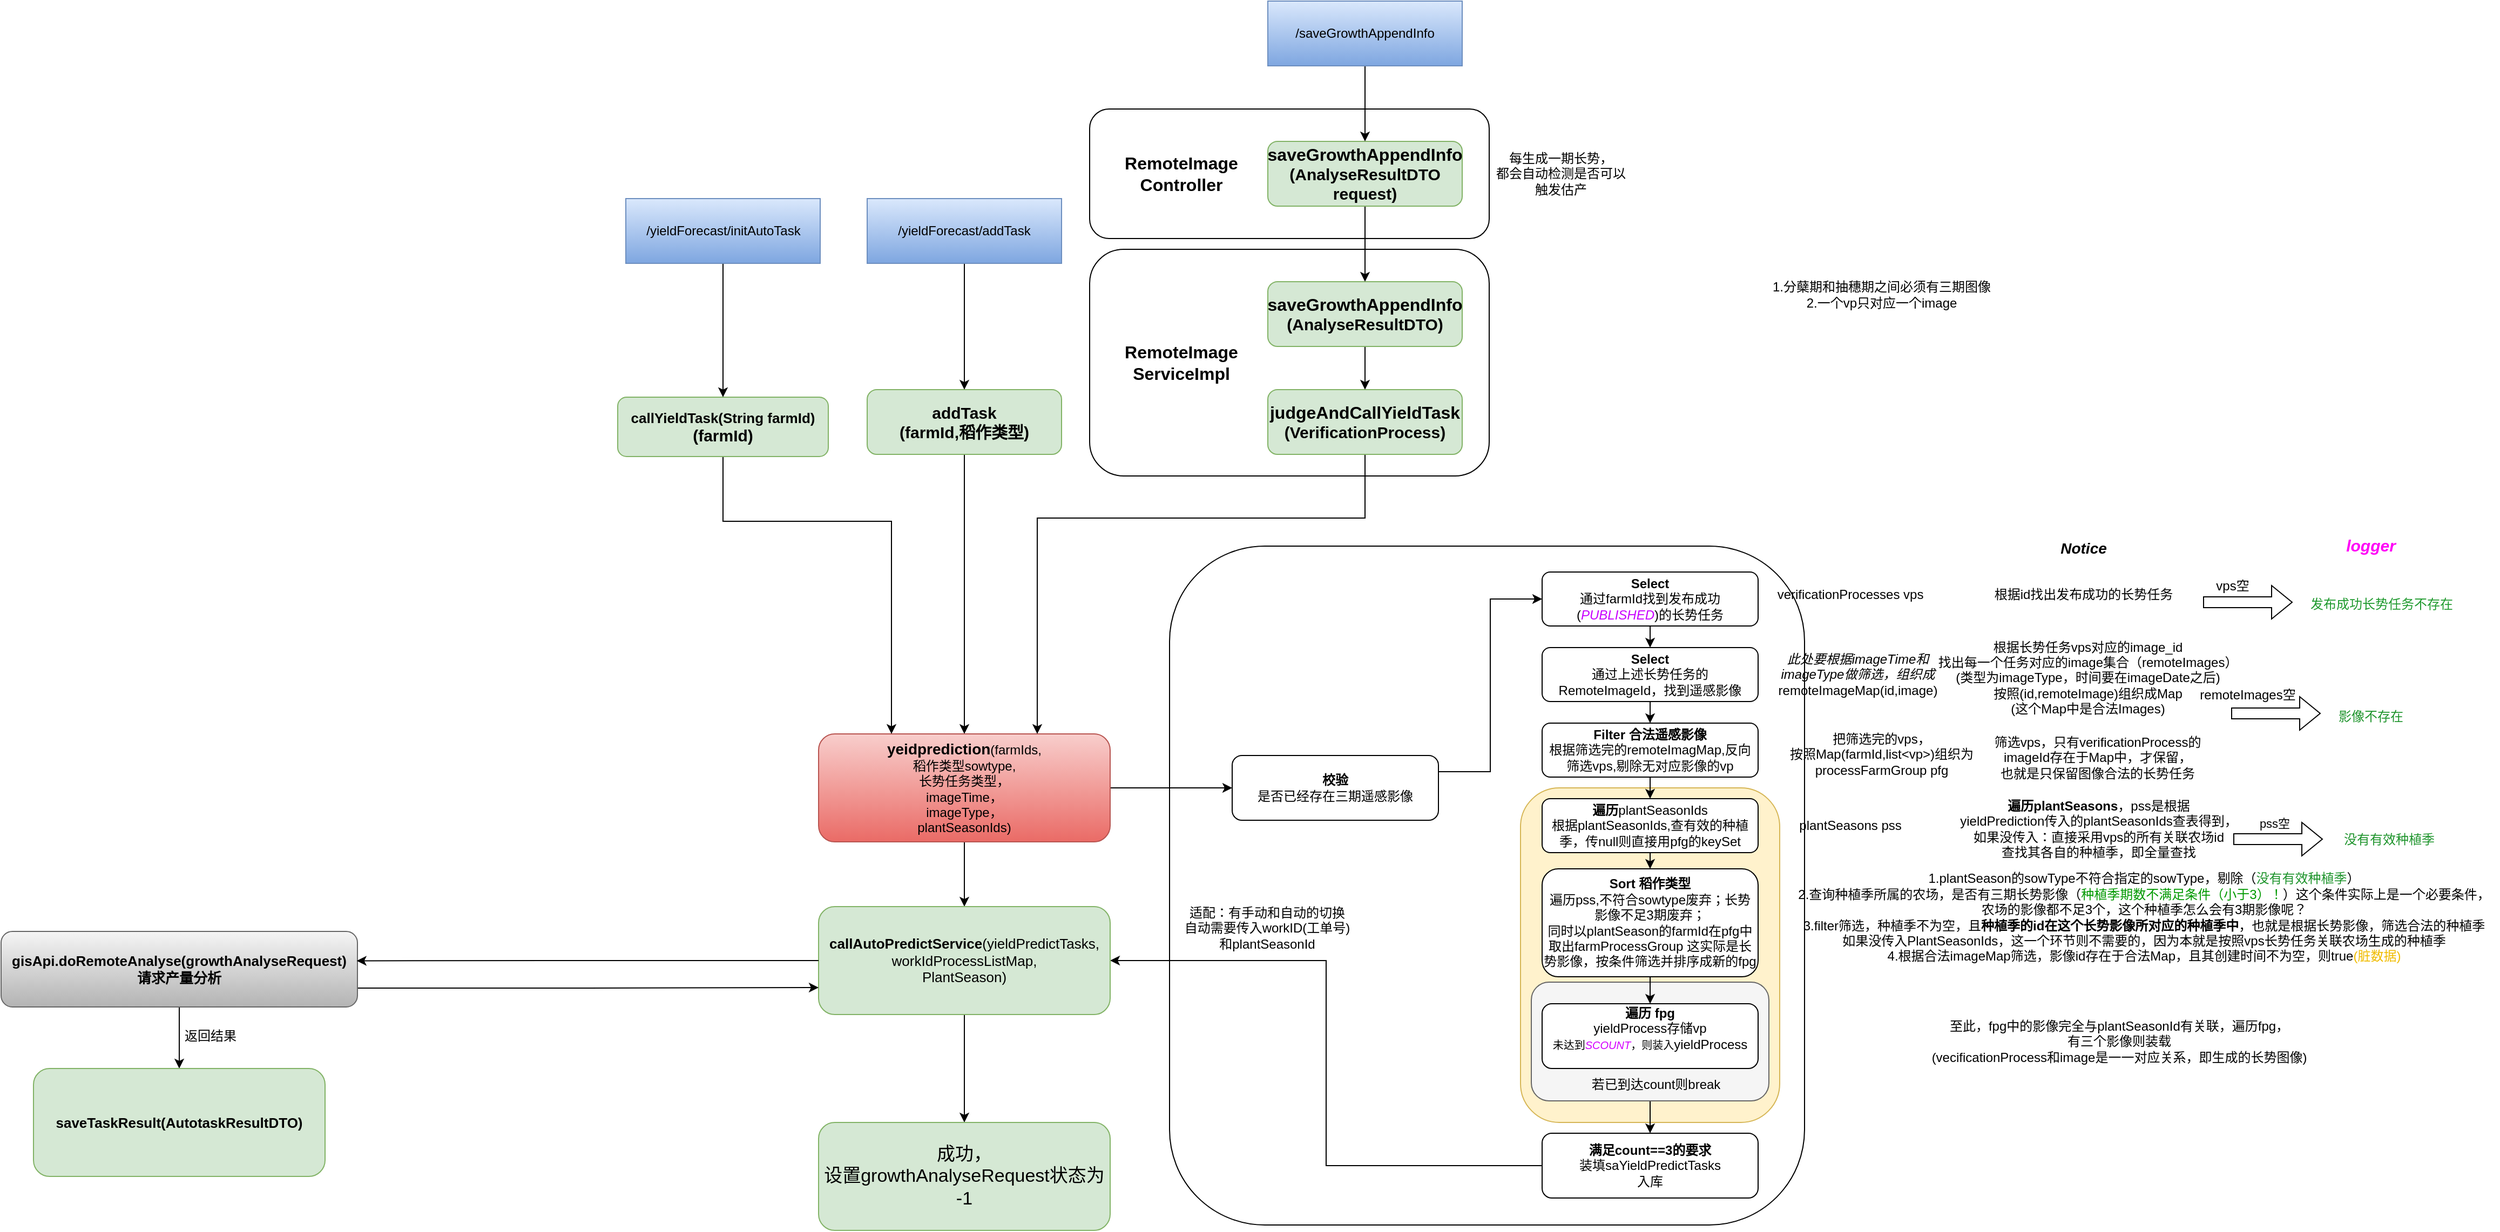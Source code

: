<mxfile version="24.7.7">
  <diagram name="第 1 页" id="k5yTiqKiM7KxolQvgu_R">
    <mxGraphModel dx="2059" dy="1149" grid="0" gridSize="10" guides="1" tooltips="1" connect="1" arrows="1" fold="1" page="0" pageScale="1" pageWidth="827" pageHeight="1169" math="0" shadow="0">
      <root>
        <mxCell id="0" />
        <mxCell id="1" parent="0" />
        <mxCell id="CCDwiHsNsHK28pe2jVji-4" value="" style="rounded=1;whiteSpace=wrap;html=1;" parent="1" vertex="1">
          <mxGeometry x="455" y="196" width="588" height="629" as="geometry" />
        </mxCell>
        <mxCell id="Lbo-__C76JFn3yMAQjEz-19" value="" style="rounded=1;whiteSpace=wrap;html=1;" parent="1" vertex="1">
          <mxGeometry x="381" y="-209" width="370" height="120" as="geometry" />
        </mxCell>
        <mxCell id="XywxlG7MxDHmHPa6fk5y-3" value="" style="rounded=1;whiteSpace=wrap;html=1;glass=0;shadow=0;fillColor=#fff2cc;strokeColor=#d6b656;" parent="1" vertex="1">
          <mxGeometry x="780" y="420" width="240" height="310" as="geometry" />
        </mxCell>
        <mxCell id="XywxlG7MxDHmHPa6fk5y-6" style="edgeStyle=orthogonalEdgeStyle;rounded=0;orthogonalLoop=1;jettySize=auto;html=1;exitX=0.5;exitY=1;exitDx=0;exitDy=0;" parent="1" source="XywxlG7MxDHmHPa6fk5y-5" target="XywxlG7MxDHmHPa6fk5y-2" edge="1">
          <mxGeometry relative="1" as="geometry" />
        </mxCell>
        <mxCell id="XywxlG7MxDHmHPa6fk5y-5" value="" style="rounded=1;whiteSpace=wrap;html=1;glass=0;perimeterSpacing=0;fillColor=#f5f5f5;strokeColor=#666666;fontColor=#333333;" parent="1" vertex="1">
          <mxGeometry x="790" y="600" width="220" height="110" as="geometry" />
        </mxCell>
        <mxCell id="x2K73aIPuK8ccEK3Wu4M-2" style="edgeStyle=orthogonalEdgeStyle;rounded=0;orthogonalLoop=1;jettySize=auto;html=1;exitX=0.5;exitY=1;exitDx=0;exitDy=0;entryX=0.5;entryY=0;entryDx=0;entryDy=0;" parent="1" source="k6Vo8XJsOw7zzvh53n1a-1" target="k6Vo8XJsOw7zzvh53n1a-2" edge="1">
          <mxGeometry relative="1" as="geometry" />
        </mxCell>
        <mxCell id="k6Vo8XJsOw7zzvh53n1a-1" value="&lt;b&gt;&lt;font style=&quot;font-size: 15px;&quot;&gt;addTask&lt;/font&gt;&lt;/b&gt;&lt;div&gt;&lt;b&gt;&lt;font style=&quot;font-size: 15px;&quot;&gt;(farmId,稻作类型)&lt;/font&gt;&lt;/b&gt;&lt;/div&gt;" style="rounded=1;whiteSpace=wrap;html=1;fillColor=#d5e8d4;strokeColor=#82b366;" parent="1" vertex="1">
          <mxGeometry x="175" y="51" width="180" height="60" as="geometry" />
        </mxCell>
        <mxCell id="k6Vo8XJsOw7zzvh53n1a-19" style="edgeStyle=orthogonalEdgeStyle;rounded=0;orthogonalLoop=1;jettySize=auto;html=1;exitX=1;exitY=0.5;exitDx=0;exitDy=0;entryX=0;entryY=0.5;entryDx=0;entryDy=0;" parent="1" source="k6Vo8XJsOw7zzvh53n1a-2" target="k6Vo8XJsOw7zzvh53n1a-4" edge="1">
          <mxGeometry relative="1" as="geometry" />
        </mxCell>
        <mxCell id="CCDwiHsNsHK28pe2jVji-3" style="edgeStyle=orthogonalEdgeStyle;rounded=0;orthogonalLoop=1;jettySize=auto;html=1;exitX=0.5;exitY=1;exitDx=0;exitDy=0;entryX=0.5;entryY=0;entryDx=0;entryDy=0;" parent="1" source="k6Vo8XJsOw7zzvh53n1a-2" target="XywxlG7MxDHmHPa6fk5y-12" edge="1">
          <mxGeometry relative="1" as="geometry" />
        </mxCell>
        <mxCell id="k6Vo8XJsOw7zzvh53n1a-2" value="&lt;b&gt;&lt;font style=&quot;font-size: 14px;&quot;&gt;yeidprediction&lt;/font&gt;&lt;/b&gt;(farmIds,&lt;div&gt;稻作类型sowtype,&lt;/div&gt;&lt;div&gt;长势任务类型，&lt;/div&gt;&lt;div&gt;imageTime，&lt;/div&gt;&lt;div&gt;imageType，&lt;/div&gt;&lt;div&gt;plantSeasonIds)&lt;/div&gt;" style="rounded=1;whiteSpace=wrap;html=1;fillColor=#f8cecc;strokeColor=#b85450;gradientColor=#ea6b66;" parent="1" vertex="1">
          <mxGeometry x="130" y="370" width="270" height="100" as="geometry" />
        </mxCell>
        <mxCell id="k6Vo8XJsOw7zzvh53n1a-7" style="edgeStyle=orthogonalEdgeStyle;rounded=0;orthogonalLoop=1;jettySize=auto;html=1;exitX=1;exitY=0.25;exitDx=0;exitDy=0;entryX=0;entryY=0.5;entryDx=0;entryDy=0;" parent="1" source="k6Vo8XJsOw7zzvh53n1a-4" target="k6Vo8XJsOw7zzvh53n1a-6" edge="1">
          <mxGeometry relative="1" as="geometry" />
        </mxCell>
        <mxCell id="k6Vo8XJsOw7zzvh53n1a-4" value="&lt;b&gt;校验&lt;/b&gt;&lt;br&gt;是否已经存在三期遥感影像" style="rounded=1;whiteSpace=wrap;html=1;" parent="1" vertex="1">
          <mxGeometry x="513" y="390" width="191" height="60" as="geometry" />
        </mxCell>
        <mxCell id="k6Vo8XJsOw7zzvh53n1a-12" style="edgeStyle=orthogonalEdgeStyle;rounded=0;orthogonalLoop=1;jettySize=auto;html=1;exitX=0.5;exitY=1;exitDx=0;exitDy=0;entryX=0.5;entryY=0;entryDx=0;entryDy=0;" parent="1" source="k6Vo8XJsOw7zzvh53n1a-6" target="k6Vo8XJsOw7zzvh53n1a-10" edge="1">
          <mxGeometry relative="1" as="geometry" />
        </mxCell>
        <mxCell id="k6Vo8XJsOw7zzvh53n1a-6" value="&lt;b&gt;Select&lt;/b&gt;&lt;br&gt;通过farmId找到发布成功(&lt;i&gt;&lt;font color=&quot;#c800ff&quot;&gt;PUBLISHED&lt;/font&gt;&lt;/i&gt;)的长势任务" style="rounded=1;whiteSpace=wrap;html=1;" parent="1" vertex="1">
          <mxGeometry x="800" y="220" width="200" height="50" as="geometry" />
        </mxCell>
        <mxCell id="k6Vo8XJsOw7zzvh53n1a-15" style="edgeStyle=orthogonalEdgeStyle;rounded=0;orthogonalLoop=1;jettySize=auto;html=1;exitX=0.5;exitY=1;exitDx=0;exitDy=0;entryX=0.5;entryY=0;entryDx=0;entryDy=0;" parent="1" source="k6Vo8XJsOw7zzvh53n1a-10" target="k6Vo8XJsOw7zzvh53n1a-14" edge="1">
          <mxGeometry relative="1" as="geometry" />
        </mxCell>
        <mxCell id="k6Vo8XJsOw7zzvh53n1a-10" value="&lt;b&gt;Select&lt;/b&gt;&lt;br&gt;通过上述长势任务的RemoteImageId，找到遥感影像" style="rounded=1;whiteSpace=wrap;html=1;" parent="1" vertex="1">
          <mxGeometry x="800" y="290" width="200" height="50" as="geometry" />
        </mxCell>
        <mxCell id="k6Vo8XJsOw7zzvh53n1a-11" value="此处要根据imageTime和&lt;br&gt;imageType做筛选，组织成&lt;br&gt;&lt;div&gt;&lt;font style=&quot;font-style: normal;&quot;&gt;remoteImageMap(id,image)&lt;/font&gt;&lt;/div&gt;" style="text;html=1;align=center;verticalAlign=middle;resizable=0;points=[];autosize=1;strokeColor=none;fillColor=none;fontStyle=2" parent="1" vertex="1">
          <mxGeometry x="1007" y="285" width="170" height="60" as="geometry" />
        </mxCell>
        <mxCell id="k6Vo8XJsOw7zzvh53n1a-13" value="verificationProcesses vps" style="text;html=1;align=center;verticalAlign=middle;resizable=0;points=[];autosize=1;strokeColor=none;fillColor=none;" parent="1" vertex="1">
          <mxGeometry x="1005" y="226" width="160" height="30" as="geometry" />
        </mxCell>
        <mxCell id="k6Vo8XJsOw7zzvh53n1a-18" style="edgeStyle=orthogonalEdgeStyle;rounded=0;orthogonalLoop=1;jettySize=auto;html=1;exitX=0.5;exitY=1;exitDx=0;exitDy=0;entryX=0.5;entryY=0;entryDx=0;entryDy=0;" parent="1" source="k6Vo8XJsOw7zzvh53n1a-14" target="k6Vo8XJsOw7zzvh53n1a-17" edge="1">
          <mxGeometry relative="1" as="geometry" />
        </mxCell>
        <mxCell id="k6Vo8XJsOw7zzvh53n1a-14" value="&lt;b&gt;Filter 合法遥感影像&lt;/b&gt;&lt;br&gt;根据筛选完的remoteImagMap,反向筛选vps,剔除无对应影像的vp" style="rounded=1;whiteSpace=wrap;html=1;" parent="1" vertex="1">
          <mxGeometry x="800" y="360" width="200" height="50" as="geometry" />
        </mxCell>
        <mxCell id="k6Vo8XJsOw7zzvh53n1a-16" value="把筛选完的vps，&lt;div&gt;按照Map(farmId,list&amp;lt;vp&amp;gt;)组织为&lt;br&gt;processFarmGroup pfg&lt;/div&gt;" style="text;html=1;align=center;verticalAlign=middle;resizable=0;points=[];autosize=1;strokeColor=none;fillColor=none;" parent="1" vertex="1">
          <mxGeometry x="1019" y="359" width="190" height="60" as="geometry" />
        </mxCell>
        <mxCell id="k6Vo8XJsOw7zzvh53n1a-21" style="edgeStyle=orthogonalEdgeStyle;rounded=0;orthogonalLoop=1;jettySize=auto;html=1;exitX=0.5;exitY=1;exitDx=0;exitDy=0;entryX=0.5;entryY=0;entryDx=0;entryDy=0;" parent="1" source="k6Vo8XJsOw7zzvh53n1a-17" target="k6Vo8XJsOw7zzvh53n1a-20" edge="1">
          <mxGeometry relative="1" as="geometry" />
        </mxCell>
        <mxCell id="k6Vo8XJsOw7zzvh53n1a-17" value="&lt;b&gt;遍历&lt;/b&gt;plantSeasonIds&lt;br&gt;根据plantSeasonIds,查有效的种植季，传null则直接用pfg的keySet" style="rounded=1;whiteSpace=wrap;html=1;" parent="1" vertex="1">
          <mxGeometry x="800" y="430" width="200" height="50" as="geometry" />
        </mxCell>
        <mxCell id="XywxlG7MxDHmHPa6fk5y-1" style="edgeStyle=orthogonalEdgeStyle;rounded=0;orthogonalLoop=1;jettySize=auto;html=1;exitX=0.5;exitY=1;exitDx=0;exitDy=0;entryX=0.5;entryY=0;entryDx=0;entryDy=0;" parent="1" source="k6Vo8XJsOw7zzvh53n1a-20" target="EAVZWAEJz5FC2BpZX5lk-1" edge="1">
          <mxGeometry relative="1" as="geometry" />
        </mxCell>
        <mxCell id="k6Vo8XJsOw7zzvh53n1a-20" value="&lt;b&gt;Sort 稻作类型&lt;/b&gt;&lt;br&gt;遍历pss,不符合sowtype废弃；长势影像不足3期废弃；&lt;div&gt;同时以plantSeason的farmId在pfg中取出farmProcessGroup 这实际是长势影像，按条件筛选并排序成新的fpg&lt;/div&gt;" style="rounded=1;whiteSpace=wrap;html=1;" parent="1" vertex="1">
          <mxGeometry x="800" y="495" width="200" height="100" as="geometry" />
        </mxCell>
        <mxCell id="k6Vo8XJsOw7zzvh53n1a-22" value="plantSeasons pss" style="text;html=1;align=center;verticalAlign=middle;resizable=0;points=[];autosize=1;strokeColor=none;fillColor=none;" parent="1" vertex="1">
          <mxGeometry x="1025" y="440" width="120" height="30" as="geometry" />
        </mxCell>
        <mxCell id="EAVZWAEJz5FC2BpZX5lk-1" value="&lt;b&gt;遍历 fpg&lt;/b&gt;&lt;br&gt;&lt;div&gt;yieldProcess存储vp&lt;br&gt;&lt;font size=&quot;1&quot;&gt;&lt;span style=&quot;font-size: 10px;&quot;&gt;未达到&lt;/span&gt;&lt;i style=&quot;color: rgb(212, 0, 255); font-size: 10px;&quot;&gt;SCOUNT&lt;/i&gt;&lt;span style=&quot;font-size: 10px;&quot;&gt;，则装入&lt;/span&gt;&lt;/font&gt;&lt;span style=&quot;background-color: initial;&quot;&gt;yieldProcess&lt;/span&gt;&lt;/div&gt;&lt;div&gt;&lt;br&gt;&lt;/div&gt;" style="rounded=1;whiteSpace=wrap;html=1;" parent="1" vertex="1">
          <mxGeometry x="800" y="620" width="200" height="60" as="geometry" />
        </mxCell>
        <mxCell id="XywxlG7MxDHmHPa6fk5y-2" value="&lt;div&gt;&lt;b&gt;满足count==3的要求&lt;/b&gt;&lt;/div&gt;&lt;div&gt;装填&lt;span style=&quot;background-color: initial;&quot;&gt;saYieldPredictTasks&lt;/span&gt;&lt;/div&gt;&lt;div&gt;&lt;span style=&quot;background-color: initial;&quot;&gt;入库&lt;/span&gt;&lt;/div&gt;" style="rounded=1;whiteSpace=wrap;html=1;" parent="1" vertex="1">
          <mxGeometry x="800" y="740" width="200" height="60" as="geometry" />
        </mxCell>
        <mxCell id="XywxlG7MxDHmHPa6fk5y-4" value="若已到达count则break" style="text;html=1;align=center;verticalAlign=middle;resizable=0;points=[];autosize=1;strokeColor=none;fillColor=none;" parent="1" vertex="1">
          <mxGeometry x="835" y="680" width="140" height="30" as="geometry" />
        </mxCell>
        <mxCell id="XywxlG7MxDHmHPa6fk5y-13" style="edgeStyle=orthogonalEdgeStyle;rounded=0;orthogonalLoop=1;jettySize=auto;html=1;exitX=0;exitY=0.5;exitDx=0;exitDy=0;entryX=1;entryY=0.5;entryDx=0;entryDy=0;" parent="1" source="XywxlG7MxDHmHPa6fk5y-2" target="XywxlG7MxDHmHPa6fk5y-12" edge="1">
          <mxGeometry relative="1" as="geometry" />
        </mxCell>
        <mxCell id="XywxlG7MxDHmHPa6fk5y-9" value="适配：有手动和自动的切换&lt;div&gt;自动需要传入workID(工单号)&lt;/div&gt;&lt;div&gt;和plantSeasonId&lt;/div&gt;" style="text;html=1;align=center;verticalAlign=middle;resizable=0;points=[];autosize=1;strokeColor=none;fillColor=none;" parent="1" vertex="1">
          <mxGeometry x="455" y="520" width="180" height="60" as="geometry" />
        </mxCell>
        <mxCell id="CCDwiHsNsHK28pe2jVji-2" style="edgeStyle=orthogonalEdgeStyle;rounded=0;orthogonalLoop=1;jettySize=auto;html=1;exitX=0.5;exitY=1;exitDx=0;exitDy=0;entryX=0.5;entryY=0;entryDx=0;entryDy=0;" parent="1" source="XywxlG7MxDHmHPa6fk5y-12" target="XywxlG7MxDHmHPa6fk5y-19" edge="1">
          <mxGeometry relative="1" as="geometry" />
        </mxCell>
        <mxCell id="XywxlG7MxDHmHPa6fk5y-12" value="&lt;span style=&quot;text-wrap: nowrap; font-size: 13px;&quot;&gt;&lt;b&gt;&lt;font style=&quot;font-size: 13px;&quot;&gt;callAutoPredictService&lt;/font&gt;&lt;/b&gt;(yieldPredictTasks,&lt;/span&gt;&lt;div&gt;&lt;span style=&quot;text-wrap: nowrap; font-size: 13px;&quot;&gt;workIdProcessListMap,&lt;/span&gt;&lt;/div&gt;&lt;div&gt;&lt;span style=&quot;text-wrap: nowrap; font-size: 13px;&quot;&gt;PlantSeason)&lt;/span&gt;&lt;/div&gt;" style="rounded=1;whiteSpace=wrap;html=1;fillColor=#d5e8d4;strokeColor=#82b366;" parent="1" vertex="1">
          <mxGeometry x="130" y="530" width="270" height="100" as="geometry" />
        </mxCell>
        <mxCell id="Lbo-__C76JFn3yMAQjEz-26" style="edgeStyle=orthogonalEdgeStyle;rounded=0;orthogonalLoop=1;jettySize=auto;html=1;exitX=1;exitY=0.75;exitDx=0;exitDy=0;entryX=0;entryY=0.75;entryDx=0;entryDy=0;" parent="1" source="XywxlG7MxDHmHPa6fk5y-17" target="XywxlG7MxDHmHPa6fk5y-12" edge="1">
          <mxGeometry relative="1" as="geometry" />
        </mxCell>
        <mxCell id="Lbo-__C76JFn3yMAQjEz-30" style="edgeStyle=orthogonalEdgeStyle;rounded=0;orthogonalLoop=1;jettySize=auto;html=1;exitX=0.5;exitY=1;exitDx=0;exitDy=0;entryX=0.5;entryY=0;entryDx=0;entryDy=0;" parent="1" source="XywxlG7MxDHmHPa6fk5y-17" target="Lbo-__C76JFn3yMAQjEz-29" edge="1">
          <mxGeometry relative="1" as="geometry" />
        </mxCell>
        <mxCell id="XywxlG7MxDHmHPa6fk5y-17" value="&lt;span style=&quot;font-size: 13px; text-wrap: nowrap;&quot;&gt;&lt;b&gt;gisApi.doRemoteAnalyse(growthAnalyseRequest)&lt;/b&gt;&lt;/span&gt;&lt;div&gt;&lt;span style=&quot;font-size: 13px; text-wrap: nowrap;&quot;&gt;&lt;b&gt;请求产量分析&lt;/b&gt;&lt;/span&gt;&lt;/div&gt;" style="rounded=1;whiteSpace=wrap;html=1;fillColor=#f5f5f5;strokeColor=#666666;gradientColor=#b3b3b3;" parent="1" vertex="1">
          <mxGeometry x="-627" y="553" width="330" height="70" as="geometry" />
        </mxCell>
        <mxCell id="XywxlG7MxDHmHPa6fk5y-19" value="&lt;span style=&quot;text-wrap: nowrap; font-size: 17px;&quot;&gt;&lt;font style=&quot;font-size: 17px;&quot;&gt;成功，&lt;/font&gt;&lt;/span&gt;&lt;div style=&quot;font-size: 17px;&quot;&gt;&lt;font style=&quot;font-size: 17px;&quot;&gt;&lt;span style=&quot;text-wrap: nowrap;&quot;&gt;设置&lt;/span&gt;&lt;span style=&quot;text-wrap: nowrap;&quot;&gt;growthAnalyseRequest状态为&lt;/span&gt;&lt;/font&gt;&lt;div style=&quot;&quot;&gt;&lt;span style=&quot;text-wrap: nowrap;&quot;&gt;&lt;font style=&quot;font-size: 17px;&quot;&gt;-1&lt;/font&gt;&lt;/span&gt;&lt;/div&gt;&lt;/div&gt;" style="rounded=1;whiteSpace=wrap;html=1;fillColor=#d5e8d4;strokeColor=#82b366;" parent="1" vertex="1">
          <mxGeometry x="130" y="730" width="270" height="100" as="geometry" />
        </mxCell>
        <mxCell id="Lbo-__C76JFn3yMAQjEz-3" value="" style="rounded=1;whiteSpace=wrap;html=1;" parent="1" vertex="1">
          <mxGeometry x="381" y="-79" width="370" height="210" as="geometry" />
        </mxCell>
        <mxCell id="x2K73aIPuK8ccEK3Wu4M-1" style="edgeStyle=orthogonalEdgeStyle;rounded=0;orthogonalLoop=1;jettySize=auto;html=1;exitX=0.5;exitY=1;exitDx=0;exitDy=0;entryX=0.75;entryY=0;entryDx=0;entryDy=0;" parent="1" source="Lbo-__C76JFn3yMAQjEz-2" target="k6Vo8XJsOw7zzvh53n1a-2" edge="1">
          <mxGeometry relative="1" as="geometry">
            <Array as="points">
              <mxPoint x="636" y="170" />
              <mxPoint x="333" y="170" />
            </Array>
          </mxGeometry>
        </mxCell>
        <mxCell id="Lbo-__C76JFn3yMAQjEz-2" value="&lt;span style=&quot;text-align: left;&quot;&gt;&lt;b&gt;&lt;font style=&quot;font-size: 16px;&quot;&gt;judgeAndCallYieldTask&lt;/font&gt;&lt;/b&gt;&lt;/span&gt;&lt;br&gt;&lt;div&gt;&lt;b&gt;&lt;font style=&quot;font-size: 15px;&quot;&gt;(VerificationProcess)&lt;/font&gt;&lt;/b&gt;&lt;/div&gt;" style="rounded=1;whiteSpace=wrap;html=1;fillColor=#d5e8d4;strokeColor=#82b366;" parent="1" vertex="1">
          <mxGeometry x="546" y="51" width="180" height="60" as="geometry" />
        </mxCell>
        <mxCell id="Lbo-__C76JFn3yMAQjEz-4" value="&lt;b&gt;&lt;font style=&quot;font-size: 16px;&quot;&gt;RemoteImage&lt;/font&gt;&lt;/b&gt;&lt;div&gt;&lt;b&gt;&lt;font style=&quot;font-size: 16px;&quot;&gt;ServiceImpl&lt;/font&gt;&lt;/b&gt;&lt;/div&gt;" style="text;html=1;align=center;verticalAlign=middle;whiteSpace=wrap;rounded=0;" parent="1" vertex="1">
          <mxGeometry x="371" y="11" width="190" height="30" as="geometry" />
        </mxCell>
        <mxCell id="Lbo-__C76JFn3yMAQjEz-8" style="edgeStyle=orthogonalEdgeStyle;rounded=0;orthogonalLoop=1;jettySize=auto;html=1;exitX=0.5;exitY=1;exitDx=0;exitDy=0;entryX=0.5;entryY=0;entryDx=0;entryDy=0;" parent="1" source="Lbo-__C76JFn3yMAQjEz-7" target="Lbo-__C76JFn3yMAQjEz-2" edge="1">
          <mxGeometry relative="1" as="geometry" />
        </mxCell>
        <mxCell id="Lbo-__C76JFn3yMAQjEz-7" value="&lt;span style=&quot;text-align: left;&quot;&gt;&lt;b&gt;&lt;font style=&quot;font-size: 16px;&quot;&gt;saveGrowthAppendInfo&lt;/font&gt;&lt;/b&gt;&lt;/span&gt;&lt;br&gt;&lt;div&gt;&lt;b&gt;&lt;font style=&quot;font-size: 15px;&quot;&gt;(AnalyseResultDTO)&lt;/font&gt;&lt;/b&gt;&lt;/div&gt;" style="rounded=1;whiteSpace=wrap;html=1;fillColor=#d5e8d4;strokeColor=#82b366;" parent="1" vertex="1">
          <mxGeometry x="546" y="-49" width="180" height="60" as="geometry" />
        </mxCell>
        <mxCell id="Lbo-__C76JFn3yMAQjEz-11" style="edgeStyle=orthogonalEdgeStyle;rounded=0;orthogonalLoop=1;jettySize=auto;html=1;exitX=0.5;exitY=1;exitDx=0;exitDy=0;entryX=0.5;entryY=0;entryDx=0;entryDy=0;" parent="1" source="Lbo-__C76JFn3yMAQjEz-10" target="Lbo-__C76JFn3yMAQjEz-7" edge="1">
          <mxGeometry relative="1" as="geometry" />
        </mxCell>
        <mxCell id="Lbo-__C76JFn3yMAQjEz-10" value="&lt;span style=&quot;text-align: left;&quot;&gt;&lt;b&gt;&lt;font style=&quot;font-size: 16px;&quot;&gt;saveGrowthAppendInfo&lt;/font&gt;&lt;/b&gt;&lt;/span&gt;&lt;br&gt;&lt;div&gt;&lt;b&gt;&lt;font style=&quot;font-size: 15px;&quot;&gt;(AnalyseResultDTO request)&lt;/font&gt;&lt;/b&gt;&lt;/div&gt;" style="rounded=1;whiteSpace=wrap;html=1;fillColor=#d5e8d4;strokeColor=#82b366;" parent="1" vertex="1">
          <mxGeometry x="546" y="-179" width="180" height="60" as="geometry" />
        </mxCell>
        <mxCell id="Lbo-__C76JFn3yMAQjEz-12" value="&lt;span style=&quot;font-size: 16px;&quot;&gt;&lt;b&gt;RemoteImage&lt;/b&gt;&lt;/span&gt;&lt;div&gt;&lt;span style=&quot;font-size: 16px;&quot;&gt;&lt;b&gt;Controller&lt;/b&gt;&lt;/span&gt;&lt;/div&gt;" style="text;html=1;align=center;verticalAlign=middle;whiteSpace=wrap;rounded=0;" parent="1" vertex="1">
          <mxGeometry x="371" y="-164" width="190" height="30" as="geometry" />
        </mxCell>
        <mxCell id="Lbo-__C76JFn3yMAQjEz-14" style="edgeStyle=orthogonalEdgeStyle;rounded=0;orthogonalLoop=1;jettySize=auto;html=1;exitX=0.5;exitY=1;exitDx=0;exitDy=0;entryX=0.5;entryY=0;entryDx=0;entryDy=0;" parent="1" source="Lbo-__C76JFn3yMAQjEz-13" target="Lbo-__C76JFn3yMAQjEz-10" edge="1">
          <mxGeometry relative="1" as="geometry" />
        </mxCell>
        <mxCell id="Lbo-__C76JFn3yMAQjEz-13" value="/saveGrowthAppendInfo" style="whiteSpace=wrap;html=1;fillColor=#dae8fc;gradientColor=#7ea6e0;strokeColor=#6c8ebf;" parent="1" vertex="1">
          <mxGeometry x="546" y="-309" width="180" height="60" as="geometry" />
        </mxCell>
        <mxCell id="x2K73aIPuK8ccEK3Wu4M-4" style="edgeStyle=orthogonalEdgeStyle;rounded=0;orthogonalLoop=1;jettySize=auto;html=1;exitX=0.5;exitY=1;exitDx=0;exitDy=0;entryX=0.25;entryY=0;entryDx=0;entryDy=0;" parent="1" source="Lbo-__C76JFn3yMAQjEz-16" target="k6Vo8XJsOw7zzvh53n1a-2" edge="1">
          <mxGeometry relative="1" as="geometry">
            <Array as="points">
              <mxPoint x="42" y="173" />
              <mxPoint x="198" y="173" />
            </Array>
          </mxGeometry>
        </mxCell>
        <mxCell id="Lbo-__C76JFn3yMAQjEz-16" value="&lt;span style=&quot;text-align: left;&quot;&gt;&lt;b&gt;&lt;font style=&quot;font-size: 13px;&quot;&gt;callYieldTask(String farmId)&lt;/font&gt;&lt;/b&gt;&lt;/span&gt;&lt;br&gt;&lt;div&gt;&lt;b&gt;&lt;font style=&quot;font-size: 15px;&quot;&gt;(farmId)&lt;/font&gt;&lt;/b&gt;&lt;/div&gt;" style="rounded=1;whiteSpace=wrap;html=1;fillColor=#d5e8d4;strokeColor=#82b366;" parent="1" vertex="1">
          <mxGeometry x="-56" y="58" width="195" height="55" as="geometry" />
        </mxCell>
        <mxCell id="x2K73aIPuK8ccEK3Wu4M-3" style="edgeStyle=orthogonalEdgeStyle;rounded=0;orthogonalLoop=1;jettySize=auto;html=1;exitX=0.5;exitY=1;exitDx=0;exitDy=0;entryX=0.5;entryY=0;entryDx=0;entryDy=0;" parent="1" source="Lbo-__C76JFn3yMAQjEz-20" target="k6Vo8XJsOw7zzvh53n1a-1" edge="1">
          <mxGeometry relative="1" as="geometry" />
        </mxCell>
        <mxCell id="Lbo-__C76JFn3yMAQjEz-20" value="/yieldForecast/addTask" style="whiteSpace=wrap;html=1;fillColor=#dae8fc;gradientColor=#7ea6e0;strokeColor=#6c8ebf;" parent="1" vertex="1">
          <mxGeometry x="175" y="-126" width="180" height="60" as="geometry" />
        </mxCell>
        <mxCell id="x2K73aIPuK8ccEK3Wu4M-5" style="edgeStyle=orthogonalEdgeStyle;rounded=0;orthogonalLoop=1;jettySize=auto;html=1;exitX=0.5;exitY=1;exitDx=0;exitDy=0;entryX=0.5;entryY=0;entryDx=0;entryDy=0;" parent="1" source="Lbo-__C76JFn3yMAQjEz-22" target="Lbo-__C76JFn3yMAQjEz-16" edge="1">
          <mxGeometry relative="1" as="geometry" />
        </mxCell>
        <mxCell id="Lbo-__C76JFn3yMAQjEz-22" value="/yieldForecast/initAutoTask" style="whiteSpace=wrap;html=1;fillColor=#dae8fc;gradientColor=#7ea6e0;strokeColor=#6c8ebf;" parent="1" vertex="1">
          <mxGeometry x="-48.5" y="-126" width="180" height="60" as="geometry" />
        </mxCell>
        <mxCell id="Lbo-__C76JFn3yMAQjEz-27" style="edgeStyle=orthogonalEdgeStyle;rounded=0;orthogonalLoop=1;jettySize=auto;html=1;exitX=0;exitY=0.5;exitDx=0;exitDy=0;entryX=0.998;entryY=0.389;entryDx=0;entryDy=0;entryPerimeter=0;" parent="1" source="XywxlG7MxDHmHPa6fk5y-12" target="XywxlG7MxDHmHPa6fk5y-17" edge="1">
          <mxGeometry relative="1" as="geometry" />
        </mxCell>
        <mxCell id="Lbo-__C76JFn3yMAQjEz-29" value="&lt;span style=&quot;font-size: 13px; text-wrap: nowrap;&quot;&gt;&lt;b&gt;saveTaskResult(AutotaskResultDTO)&lt;/b&gt;&lt;/span&gt;" style="rounded=1;whiteSpace=wrap;html=1;fillColor=#d5e8d4;strokeColor=#82b366;" parent="1" vertex="1">
          <mxGeometry x="-597" y="680" width="270" height="100" as="geometry" />
        </mxCell>
        <mxCell id="Lbo-__C76JFn3yMAQjEz-31" value="根据id找出发布成功的长势任务" style="text;html=1;align=center;verticalAlign=middle;resizable=0;points=[];autosize=1;" parent="1" vertex="1">
          <mxGeometry x="1209" y="228" width="183" height="26" as="geometry" />
        </mxCell>
        <mxCell id="Lbo-__C76JFn3yMAQjEz-32" value="&lt;b&gt;&lt;font style=&quot;font-size: 14px;&quot;&gt;&lt;i&gt;Notice&lt;/i&gt;&lt;/font&gt;&lt;/b&gt;" style="text;html=1;align=center;verticalAlign=middle;resizable=0;points=[];autosize=1;strokeColor=none;fillColor=none;" parent="1" vertex="1">
          <mxGeometry x="1270" y="183" width="61" height="29" as="geometry" />
        </mxCell>
        <mxCell id="Lbo-__C76JFn3yMAQjEz-33" value="根据长势任务vps对应的image_id&lt;div&gt;找出每一个任务对应的image集合（remoteImages）&lt;/div&gt;&lt;div&gt;(类型为imageType，时间要在imageDate之后)&lt;/div&gt;&lt;div&gt;按照&lt;span style=&quot;background-color: initial;&quot;&gt;(id,remoteImage)组织成Map&lt;/span&gt;&lt;/div&gt;&lt;div&gt;&lt;span style=&quot;background-color: initial;&quot;&gt;(这个Map中是合法Images)&lt;/span&gt;&lt;/div&gt;" style="text;html=1;align=center;verticalAlign=middle;resizable=0;points=[];autosize=1;" parent="1" vertex="1">
          <mxGeometry x="1157" y="276" width="295" height="84" as="geometry" />
        </mxCell>
        <mxCell id="Lbo-__C76JFn3yMAQjEz-34" value="筛选vps，只有verificationProcess的&lt;div&gt;imageId存在于&lt;span style=&quot;background-color: initial;&quot;&gt;Map中，才保留，&lt;/span&gt;&lt;/div&gt;&lt;div&gt;&lt;span style=&quot;background-color: initial;&quot;&gt;也就是只保留图像合法的长势任务&lt;/span&gt;&lt;/div&gt;" style="text;html=1;align=center;verticalAlign=middle;resizable=0;points=[];autosize=1;" parent="1" vertex="1">
          <mxGeometry x="1209" y="364" width="209" height="55" as="geometry" />
        </mxCell>
        <mxCell id="Lbo-__C76JFn3yMAQjEz-35" value="&lt;b&gt;遍历plantSeasons&lt;/b&gt;，pss是根据&lt;div&gt;yieldPrediction传入的plantSeasonIds&lt;span style=&quot;background-color: initial;&quot;&gt;查表得到，&lt;/span&gt;&lt;div&gt;如果没传入：直接采用vps的所有关联农场id&lt;/div&gt;&lt;/div&gt;&lt;div&gt;查找其各自的种植季，即全量查找&lt;/div&gt;" style="text;html=1;align=center;verticalAlign=middle;resizable=0;points=[];autosize=1;" parent="1" vertex="1">
          <mxGeometry x="1177" y="423" width="275" height="70" as="geometry" />
        </mxCell>
        <mxCell id="Lbo-__C76JFn3yMAQjEz-36" value="" style="shape=flexArrow;endArrow=classic;html=1;rounded=0;" parent="1" edge="1">
          <mxGeometry width="50" height="50" relative="1" as="geometry">
            <mxPoint x="1440" y="467.5" as="sourcePoint" />
            <mxPoint x="1523" y="467.5" as="targetPoint" />
          </mxGeometry>
        </mxCell>
        <mxCell id="Lbo-__C76JFn3yMAQjEz-38" value="pss空" style="edgeLabel;html=1;align=center;verticalAlign=middle;resizable=0;points=[];" parent="Lbo-__C76JFn3yMAQjEz-36" vertex="1" connectable="0">
          <mxGeometry x="-0.108" y="1" relative="1" as="geometry">
            <mxPoint x="1" y="-14" as="offset" />
          </mxGeometry>
        </mxCell>
        <mxCell id="Lbo-__C76JFn3yMAQjEz-37" value="没有有效种植季" style="text;html=1;align=center;verticalAlign=middle;whiteSpace=wrap;rounded=0;fontColor=#1e942c;" parent="1" vertex="1">
          <mxGeometry x="1517" y="452.5" width="135" height="30" as="geometry" />
        </mxCell>
        <mxCell id="Lbo-__C76JFn3yMAQjEz-39" value="&lt;span style=&quot;text-wrap: wrap;&quot;&gt;&lt;i&gt;&lt;font color=&quot;#ff00f7&quot; style=&quot;font-size: 15px;&quot;&gt;&lt;b&gt;logger&lt;/b&gt;&lt;/font&gt;&lt;/i&gt;&lt;/span&gt;" style="text;html=1;align=center;verticalAlign=middle;resizable=0;points=[];autosize=1;strokeColor=none;fillColor=none;" parent="1" vertex="1">
          <mxGeometry x="1535" y="180" width="64" height="30" as="geometry" />
        </mxCell>
        <mxCell id="Lbo-__C76JFn3yMAQjEz-45" value="" style="shape=flexArrow;endArrow=classic;html=1;rounded=0;" parent="1" edge="1">
          <mxGeometry width="50" height="50" relative="1" as="geometry">
            <mxPoint x="1438" y="351" as="sourcePoint" />
            <mxPoint x="1521" y="351" as="targetPoint" />
          </mxGeometry>
        </mxCell>
        <mxCell id="Lbo-__C76JFn3yMAQjEz-46" value="&lt;span style=&quot;color: rgba(0, 0, 0, 0); font-family: monospace; font-size: 0px; text-align: start;&quot;&gt;%3CmxGraphModel%3E%3Croot%3E%3CmxCell%20id%3D%220%22%2F%3E%3CmxCell%20id%3D%221%22%20parent%3D%220%22%2F%3E%3CmxCell%20id%3D%222%22%20value%3D%22%22%20style%3D%22shape%3DflexArrow%3BendArrow%3Dclassic%3Bhtml%3D1%3Brounded%3D0%3B%22%20edge%3D%221%22%20parent%3D%221%22%3E%3CmxGeometry%20width%3D%2250%22%20height%3D%2250%22%20relative%3D%221%22%20as%3D%22geometry%22%3E%3CmxPoint%20x%3D%221428%22%20y%3D%22503%22%20as%3D%22sourcePoint%22%2F%3E%3CmxPoint%20x%3D%221511%22%20y%3D%22503%22%20as%3D%22targetPoint%22%2F%3E%3C%2FmxGeometry%3E%3C%2FmxCell%3E%3CmxCell%20id%3D%223%22%20value%3D%22pss%E7%A9%BA%22%20style%3D%22edgeLabel%3Bhtml%3D1%3Balign%3Dcenter%3BverticalAlign%3Dmiddle%3Bresizable%3D0%3Bpoints%3D%5B%5D%3B%22%20vertex%3D%221%22%20connectable%3D%220%22%20parent%3D%222%22%3E%3CmxGeometry%20x%3D%22-0.108%22%20y%3D%221%22%20relative%3D%221%22%20as%3D%22geometry%22%3E%3CmxPoint%20as%3D%22offset%22%2F%3E%3C%2FmxGeometry%3E%3C%2FmxCell%3E%3C%2Froot%3E%3C%2FmxGraphModel%3E&lt;/span&gt;" style="edgeLabel;html=1;align=center;verticalAlign=middle;resizable=0;points=[];" parent="Lbo-__C76JFn3yMAQjEz-45" vertex="1" connectable="0">
          <mxGeometry x="-0.108" y="1" relative="1" as="geometry">
            <mxPoint as="offset" />
          </mxGeometry>
        </mxCell>
        <mxCell id="Lbo-__C76JFn3yMAQjEz-48" value="&lt;span style=&quot;font-size: 12px;&quot;&gt;remoteImages空&lt;/span&gt;" style="edgeLabel;html=1;align=center;verticalAlign=middle;resizable=0;points=[];" parent="Lbo-__C76JFn3yMAQjEz-45" vertex="1" connectable="0">
          <mxGeometry x="-0.164" y="3" relative="1" as="geometry">
            <mxPoint x="-20" y="-14" as="offset" />
          </mxGeometry>
        </mxCell>
        <mxCell id="Lbo-__C76JFn3yMAQjEz-49" value="影像不存在" style="text;html=1;align=center;verticalAlign=middle;whiteSpace=wrap;rounded=0;fontColor=#1e942c;" parent="1" vertex="1">
          <mxGeometry x="1499.5" y="338" width="135" height="32" as="geometry" />
        </mxCell>
        <mxCell id="Lbo-__C76JFn3yMAQjEz-50" value="发布成功长势任务不存在" style="text;html=1;align=center;verticalAlign=middle;resizable=0;points=[];autosize=1;strokeColor=none;fillColor=none;fontColor=#1e992d;" parent="1" vertex="1">
          <mxGeometry x="1502" y="237" width="150" height="26" as="geometry" />
        </mxCell>
        <mxCell id="Lbo-__C76JFn3yMAQjEz-51" value="" style="shape=flexArrow;endArrow=classic;html=1;rounded=0;" parent="1" edge="1">
          <mxGeometry width="50" height="50" relative="1" as="geometry">
            <mxPoint x="1412" y="248" as="sourcePoint" />
            <mxPoint x="1495" y="248" as="targetPoint" />
          </mxGeometry>
        </mxCell>
        <mxCell id="Lbo-__C76JFn3yMAQjEz-52" value="&lt;span style=&quot;color: rgba(0, 0, 0, 0); font-family: monospace; font-size: 0px; text-align: start;&quot;&gt;%3CmxGraphModel%3E%3Croot%3E%3CmxCell%20id%3D%220%22%2F%3E%3CmxCell%20id%3D%221%22%20parent%3D%220%22%2F%3E%3CmxCell%20id%3D%222%22%20value%3D%22%22%20style%3D%22shape%3DflexArrow%3BendArrow%3Dclassic%3Bhtml%3D1%3Brounded%3D0%3B%22%20edge%3D%221%22%20parent%3D%221%22%3E%3CmxGeometry%20width%3D%2250%22%20height%3D%2250%22%20relative%3D%221%22%20as%3D%22geometry%22%3E%3CmxPoint%20x%3D%221428%22%20y%3D%22503%22%20as%3D%22sourcePoint%22%2F%3E%3CmxPoint%20x%3D%221511%22%20y%3D%22503%22%20as%3D%22targetPoint%22%2F%3E%3C%2FmxGeometry%3E%3C%2FmxCell%3E%3CmxCell%20id%3D%223%22%20value%3D%22pss%E7%A9%BA%22%20style%3D%22edgeLabel%3Bhtml%3D1%3Balign%3Dcenter%3BverticalAlign%3Dmiddle%3Bresizable%3D0%3Bpoints%3D%5B%5D%3B%22%20vertex%3D%221%22%20connectable%3D%220%22%20parent%3D%222%22%3E%3CmxGeometry%20x%3D%22-0.108%22%20y%3D%221%22%20relative%3D%221%22%20as%3D%22geometry%22%3E%3CmxPoint%20as%3D%22offset%22%2F%3E%3C%2FmxGeometry%3E%3C%2FmxCell%3E%3C%2Froot%3E%3C%2FmxGraphModel%3E&lt;/span&gt;" style="edgeLabel;html=1;align=center;verticalAlign=middle;resizable=0;points=[];" parent="Lbo-__C76JFn3yMAQjEz-51" vertex="1" connectable="0">
          <mxGeometry x="-0.108" y="1" relative="1" as="geometry">
            <mxPoint as="offset" />
          </mxGeometry>
        </mxCell>
        <mxCell id="Lbo-__C76JFn3yMAQjEz-53" value="&lt;span style=&quot;font-size: 12px;&quot;&gt;vps&lt;/span&gt;&lt;span style=&quot;font-size: 12px;&quot;&gt;空&lt;/span&gt;" style="edgeLabel;html=1;align=center;verticalAlign=middle;resizable=0;points=[];" parent="Lbo-__C76JFn3yMAQjEz-51" vertex="1" connectable="0">
          <mxGeometry x="-0.164" y="3" relative="1" as="geometry">
            <mxPoint x="-8" y="-12" as="offset" />
          </mxGeometry>
        </mxCell>
        <mxCell id="Lbo-__C76JFn3yMAQjEz-54" value="1.plantSeason的sowType不符合指定的sowType，剔除（&lt;span style=&quot;color: rgb(30, 148, 44); text-wrap: wrap;&quot;&gt;没有有效种植季&lt;/span&gt;）&lt;div&gt;2.查询种植季所属的农场，是否有三期长势影像（&lt;font color=&quot;#009900&quot;&gt;种植季期数不满足条件（小于3）！&lt;/font&gt;）这个条件实际上是一个必要条件，&lt;/div&gt;&lt;div&gt;农场的影像都不足3个，这个种植季怎么会有3期影像呢？&lt;/div&gt;&lt;div&gt;3.filter筛选，种植季不为空，且&lt;b&gt;种植季的id在这个长势影像所对应的种植季中&lt;/b&gt;，也就是根据长势影像，筛选合法的种植季&lt;/div&gt;&lt;div&gt;如果没传入PlantSeasonIds，这一个环节则不需要的，因为本就是按照vps长势任务关联农场生成的种植季&lt;/div&gt;&lt;div&gt;4.根据合法imageMap筛选，影像id存在于合法Map，且其创建时间不为空，则true&lt;font color=&quot;#f0bc00&quot;&gt;(脏数据)&lt;/font&gt;&lt;/div&gt;" style="text;html=1;align=center;verticalAlign=middle;resizable=0;points=[];autosize=1;strokeColor=none;fillColor=none;" parent="1" vertex="1">
          <mxGeometry x="1027" y="491" width="659" height="98" as="geometry" />
        </mxCell>
        <mxCell id="Lbo-__C76JFn3yMAQjEz-60" value="至此，fpg中的影像完全与plantSeasonId有关联，遍历fpg，&lt;div&gt;有三个影像则装载&lt;/div&gt;&lt;div&gt;(vecificationProcess和image是一一对应关系，即生成的长势图像)&lt;/div&gt;" style="text;html=1;align=center;verticalAlign=middle;resizable=0;points=[];autosize=1;strokeColor=none;fillColor=none;" parent="1" vertex="1">
          <mxGeometry x="1151.5" y="627.5" width="365" height="55" as="geometry" />
        </mxCell>
        <mxCell id="CCDwiHsNsHK28pe2jVji-1" value="每生成一期长势，&lt;div&gt;都会自动检测是否可以触发估产&lt;/div&gt;" style="text;html=1;align=center;verticalAlign=middle;whiteSpace=wrap;rounded=0;" parent="1" vertex="1">
          <mxGeometry x="751" y="-164" width="133" height="30" as="geometry" />
        </mxCell>
        <mxCell id="peurCXsNEcaJijr6-GbO-1" value="1.分蘖期和抽穗期之间必须有三期图像&lt;div&gt;2.一个vp只对应一个image&lt;/div&gt;" style="text;html=1;align=center;verticalAlign=middle;resizable=0;points=[];autosize=1;strokeColor=none;fillColor=none;" parent="1" vertex="1">
          <mxGeometry x="1004" y="-58" width="220" height="41" as="geometry" />
        </mxCell>
        <mxCell id="LvVKLetRt9PvogNZnrdE-1" value="返回结果" style="text;html=1;align=center;verticalAlign=middle;whiteSpace=wrap;rounded=0;" vertex="1" parent="1">
          <mxGeometry x="-463" y="635" width="60" height="30" as="geometry" />
        </mxCell>
      </root>
    </mxGraphModel>
  </diagram>
</mxfile>
